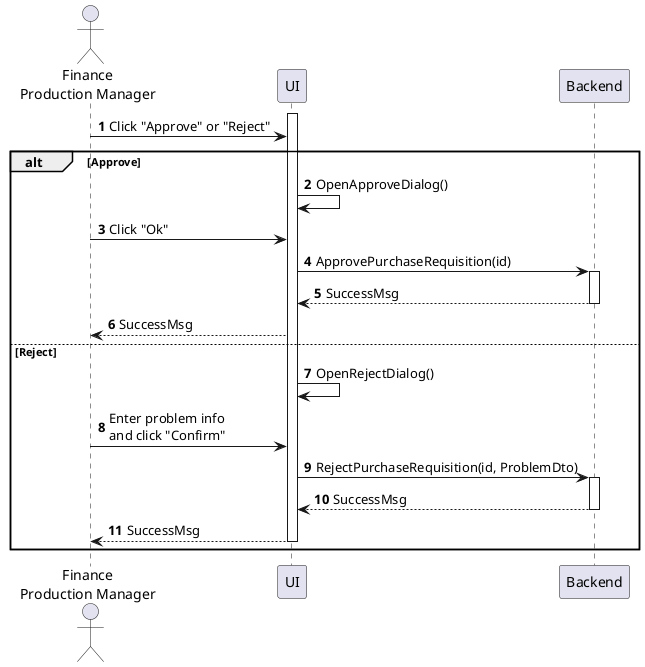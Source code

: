 @startuml purchase-requisition-approve
autonumber

actor "Finance\nProduction Manager" as a
participant UI as f
participant Backend as b

activate f
a -> f : Click "Approve" or "Reject"

alt Approve
    f -> f : OpenApproveDialog()
    a -> f : Click "Ok"
    f -> b : ApprovePurchaseRequisition(id)
    activate b
    b --> f : SuccessMsg
    deactivate b
    f --> a : SuccessMsg
else Reject
    f -> f : OpenRejectDialog()
    a -> f : Enter problem info\nand click "Confirm"
    f -> b : RejectPurchaseRequisition(id, ProblemDto)
    activate b
    return SuccessMsg
    f --> a : SuccessMsg
    deactivate f
end
@enduml